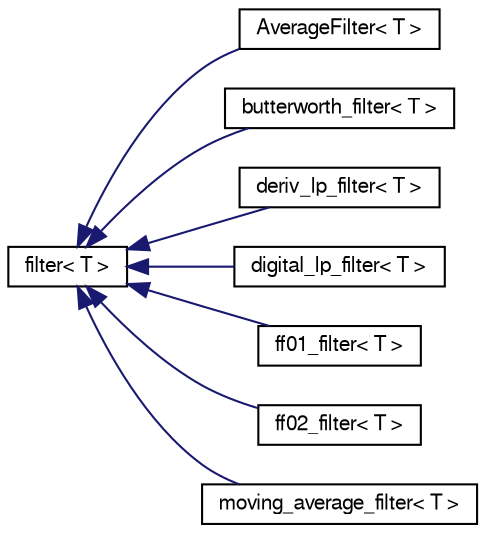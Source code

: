 digraph "Graphical Class Hierarchy"
{
  edge [fontname="FreeSans",fontsize="10",labelfontname="FreeSans",labelfontsize="10"];
  node [fontname="FreeSans",fontsize="10",shape=record];
  rankdir="LR";
  Node1 [label="filter\< T \>",height=0.2,width=0.4,color="black", fillcolor="white", style="filled",URL="$db/db7/classfilter.html"];
  Node1 -> Node2 [dir="back",color="midnightblue",fontsize="10",style="solid",fontname="FreeSans"];
  Node2 [label="AverageFilter\< T \>",height=0.2,width=0.4,color="black", fillcolor="white", style="filled",URL="$db/d86/class_average_filter.html"];
  Node1 -> Node3 [dir="back",color="midnightblue",fontsize="10",style="solid",fontname="FreeSans"];
  Node3 [label="butterworth_filter\< T \>",height=0.2,width=0.4,color="black", fillcolor="white", style="filled",URL="$de/d79/classbutterworth__filter.html"];
  Node1 -> Node4 [dir="back",color="midnightblue",fontsize="10",style="solid",fontname="FreeSans"];
  Node4 [label="deriv_lp_filter\< T \>",height=0.2,width=0.4,color="black", fillcolor="white", style="filled",URL="$dd/d40/classderiv__lp__filter.html"];
  Node1 -> Node5 [dir="back",color="midnightblue",fontsize="10",style="solid",fontname="FreeSans"];
  Node5 [label="digital_lp_filter\< T \>",height=0.2,width=0.4,color="black", fillcolor="white", style="filled",URL="$da/d4f/classdigital__lp__filter.html"];
  Node1 -> Node6 [dir="back",color="midnightblue",fontsize="10",style="solid",fontname="FreeSans"];
  Node6 [label="ff01_filter\< T \>",height=0.2,width=0.4,color="black", fillcolor="white", style="filled",URL="$dc/dfc/classff01__filter.html"];
  Node1 -> Node7 [dir="back",color="midnightblue",fontsize="10",style="solid",fontname="FreeSans"];
  Node7 [label="ff02_filter\< T \>",height=0.2,width=0.4,color="black", fillcolor="white", style="filled",URL="$d7/dcb/classff02__filter.html"];
  Node1 -> Node8 [dir="back",color="midnightblue",fontsize="10",style="solid",fontname="FreeSans"];
  Node8 [label="moving_average_filter\< T \>",height=0.2,width=0.4,color="black", fillcolor="white", style="filled",URL="$dd/d92/classmoving__average__filter.html"];
}
